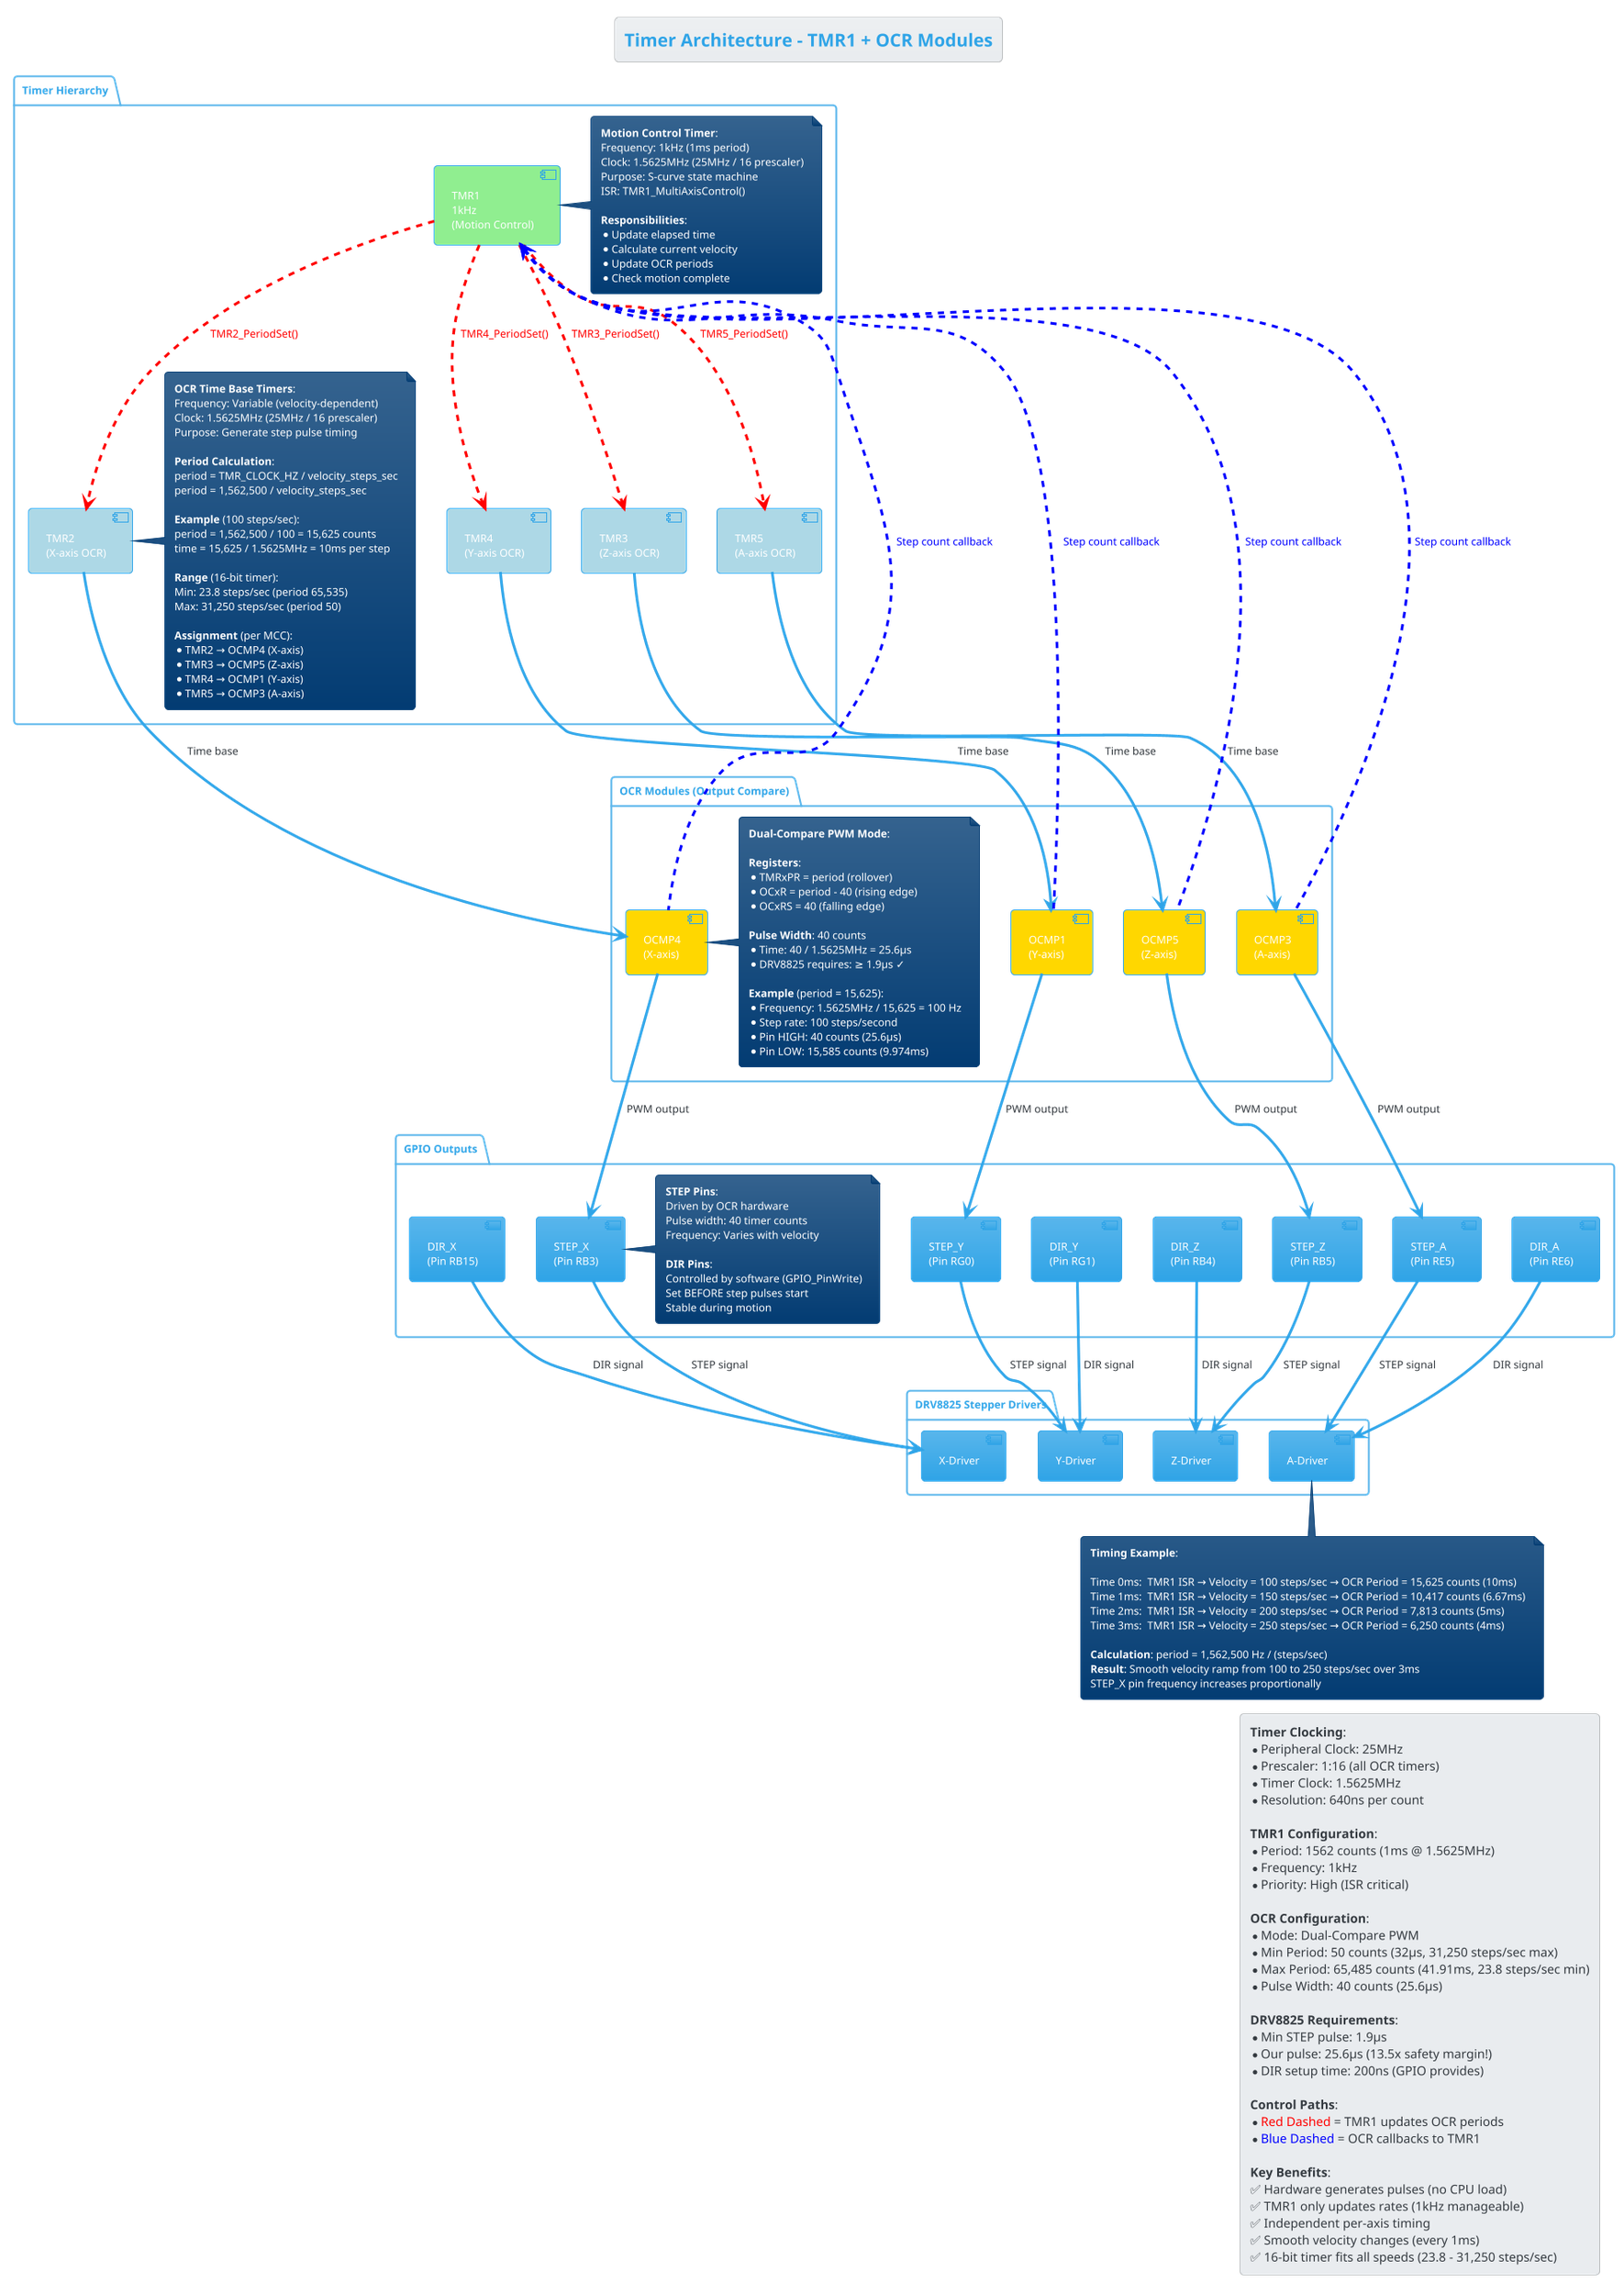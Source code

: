 @startuml
!theme cerulean
title Timer Architecture - TMR1 + OCR Modules

' ============================================================================
' TIMER HIERARCHY
' ============================================================================
package "Timer Hierarchy" {
  component "TMR1\n1kHz\n(Motion Control)" as TMR1 #LightGreen
  component "TMR2\n(X-axis OCR)" as TMR2 #LightBlue
  component "TMR3\n(Z-axis OCR)" as TMR3 #LightBlue
  component "TMR4\n(Y-axis OCR)" as TMR4 #LightBlue
  component "TMR5\n(A-axis OCR)" as TMR5 #LightBlue
  
  note right of TMR1
    **Motion Control Timer**:
    Frequency: 1kHz (1ms period)
    Clock: 1.5625MHz (25MHz / 16 prescaler)
    Purpose: S-curve state machine
    ISR: TMR1_MultiAxisControl()
    
    **Responsibilities**:
    * Update elapsed time
    * Calculate current velocity
    * Update OCR periods
    * Check motion complete
  end note
  
  note right of TMR2
    **OCR Time Base Timers**:
    Frequency: Variable (velocity-dependent)
    Clock: 1.5625MHz (25MHz / 16 prescaler)
    Purpose: Generate step pulse timing
    
    **Period Calculation**:
    period = TMR_CLOCK_HZ / velocity_steps_sec
    period = 1,562,500 / velocity_steps_sec
    
    **Example** (100 steps/sec):
    period = 1,562,500 / 100 = 15,625 counts
    time = 15,625 / 1.5625MHz = 10ms per step
    
    **Range** (16-bit timer):
    Min: 23.8 steps/sec (period 65,535)
    Max: 31,250 steps/sec (period 50)
    
    **Assignment** (per MCC):
    * TMR2 → OCMP4 (X-axis)
    * TMR3 → OCMP5 (Z-axis)
    * TMR4 → OCMP1 (Y-axis)
    * TMR5 → OCMP3 (A-axis)
  end note
}

' ============================================================================
' OCR MODULES
' ============================================================================
package "OCR Modules (Output Compare)" {
  component "OCMP1\n(Y-axis)" as OCMP1 #Gold
  component "OCMP3\n(A-axis)" as OCMP3 #Gold
  component "OCMP4\n(X-axis)" as OCMP4 #Gold
  component "OCMP5\n(Z-axis)" as OCMP5 #Gold
  
  note right of OCMP4
    **Dual-Compare PWM Mode**:
    
    **Registers**:
    * TMRxPR = period (rollover)
    * OCxR = period - 40 (rising edge)
    * OCxRS = 40 (falling edge)
    
    **Pulse Width**: 40 counts
    * Time: 40 / 1.5625MHz = 25.6µs
    * DRV8825 requires: ≥ 1.9µs ✓
    
    **Example** (period = 15,625):
    * Frequency: 1.5625MHz / 15,625 = 100 Hz
    * Step rate: 100 steps/second
    * Pin HIGH: 40 counts (25.6µs)
    * Pin LOW: 15,585 counts (9.974ms)
  end note
}

' ============================================================================
' GPIO OUTPUTS
' ============================================================================
package "GPIO Outputs" {
  component "STEP_X\n(Pin RB3)" as StepX
  component "STEP_Y\n(Pin RG0)" as StepY
  component "STEP_Z\n(Pin RB5)" as StepZ
  component "STEP_A\n(Pin RE5)" as StepA
  
  component "DIR_X\n(Pin RB15)" as DirX
  component "DIR_Y\n(Pin RG1)" as DirY
  component "DIR_Z\n(Pin RB4)" as DirZ
  component "DIR_A\n(Pin RE6)" as DirA
  
  note right of StepX
    **STEP Pins**:
    Driven by OCR hardware
    Pulse width: 40 timer counts
    Frequency: Varies with velocity
    
    **DIR Pins**:
    Controlled by software (GPIO_PinWrite)
    Set BEFORE step pulses start
    Stable during motion
  end note
}

' ============================================================================
' DRV8825 DRIVERS
' ============================================================================
package "DRV8825 Stepper Drivers" {
  component "X-Driver" as DrvX
  component "Y-Driver" as DrvY
  component "Z-Driver" as DrvZ
  component "A-Driver" as DrvA
}

' ============================================================================
' CONNECTIONS - Timers to OCR
' ============================================================================
TMR2 -down-> OCMP4 : Time base
TMR3 -down-> OCMP5 : Time base
TMR4 -down-> OCMP1 : Time base
TMR5 -down-> OCMP3 : Time base

' ============================================================================
' CONNECTIONS - OCR to GPIO
' ============================================================================
OCMP4 -down-> StepX : PWM output
OCMP1 -down-> StepY : PWM output
OCMP5 -down-> StepZ : PWM output
OCMP3 -down-> StepA : PWM output

' ============================================================================
' CONNECTIONS - GPIO to Drivers
' ============================================================================
StepX -down-> DrvX : STEP signal
DirX -down-> DrvX : DIR signal
StepY -down-> DrvY : STEP signal
DirY -down-> DrvY : DIR signal
StepZ -down-> DrvZ : STEP signal
DirZ -down-> DrvZ : DIR signal
StepA -down-> DrvA : STEP signal
DirA -down-> DrvA : DIR signal

' ============================================================================
' CONTROL FLOW - TMR1 to OCR
' ============================================================================
TMR1 -[#Red,dashed]down-> TMR2 : <color:Red>TMR2_PeriodSet()</color>
TMR1 -[#Red,dashed]down-> TMR3 : <color:Red>TMR3_PeriodSet()</color>
TMR1 -[#Red,dashed]down-> TMR4 : <color:Red>TMR4_PeriodSet()</color>
TMR1 -[#Red,dashed]down-> TMR5 : <color:Red>TMR5_PeriodSet()</color>

OCMP4 -[#Blue,dashed]up-> TMR1 : <color:Blue>Step count callback</color>
OCMP1 -[#Blue,dashed]up-> TMR1 : <color:Blue>Step count callback</color>
OCMP5 -[#Blue,dashed]up-> TMR1 : <color:Blue>Step count callback</color>
OCMP3 -[#Blue,dashed]up-> TMR1 : <color:Blue>Step count callback</color>

' ============================================================================
' TIMING EXAMPLE
' ============================================================================
note bottom
  **Timing Example**:
  
  Time 0ms:  TMR1 ISR → Velocity = 100 steps/sec → OCR Period = 15,625 counts (10ms)
  Time 1ms:  TMR1 ISR → Velocity = 150 steps/sec → OCR Period = 10,417 counts (6.67ms)
  Time 2ms:  TMR1 ISR → Velocity = 200 steps/sec → OCR Period = 7,813 counts (5ms)
  Time 3ms:  TMR1 ISR → Velocity = 250 steps/sec → OCR Period = 6,250 counts (4ms)
  
  **Calculation**: period = 1,562,500 Hz / (steps/sec)
  **Result**: Smooth velocity ramp from 100 to 250 steps/sec over 3ms
  STEP_X pin frequency increases proportionally
end note

' ============================================================================
' LEGEND
' ============================================================================
legend right
  **Timer Clocking**:
  * Peripheral Clock: 25MHz
  * Prescaler: 1:16 (all OCR timers)
  * Timer Clock: 1.5625MHz
  * Resolution: 640ns per count
  
  **TMR1 Configuration**:
  * Period: 1562 counts (1ms @ 1.5625MHz)
  * Frequency: 1kHz
  * Priority: High (ISR critical)
  
  **OCR Configuration**:
  * Mode: Dual-Compare PWM
  * Min Period: 50 counts (32µs, 31,250 steps/sec max)
  * Max Period: 65,485 counts (41.91ms, 23.8 steps/sec min)
  * Pulse Width: 40 counts (25.6µs)
  
  **DRV8825 Requirements**:
  * Min STEP pulse: 1.9µs
  * Our pulse: 25.6µs (13.5x safety margin!)
  * DIR setup time: 200ns (GPIO provides)
  
  **Control Paths**:
  * <color:Red>Red Dashed</color> = TMR1 updates OCR periods
  * <color:Blue>Blue Dashed</color> = OCR callbacks to TMR1
  
  **Key Benefits**:
  ✅ Hardware generates pulses (no CPU load)
  ✅ TMR1 only updates rates (1kHz manageable)
  ✅ Independent per-axis timing
  ✅ Smooth velocity changes (every 1ms)
  ✅ 16-bit timer fits all speeds (23.8 - 31,250 steps/sec)
end legend

@enduml

